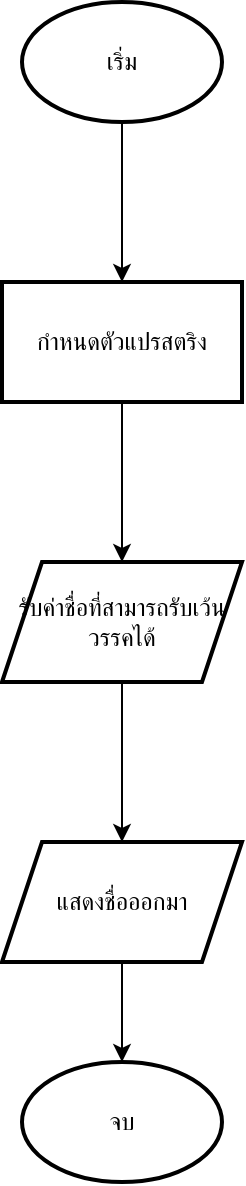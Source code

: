 <mxfile version="25.0.3">
  <diagram name="Page-1" id="0FYbTTbkwX9gBKO7baHr">
    <mxGraphModel dx="965" dy="510" grid="1" gridSize="10" guides="1" tooltips="1" connect="1" arrows="1" fold="1" page="1" pageScale="1" pageWidth="850" pageHeight="1100" math="0" shadow="0">
      <root>
        <mxCell id="0" />
        <mxCell id="1" parent="0" />
        <mxCell id="5yg4pSSyPk2nhdIAN04R-3" value="" style="edgeStyle=orthogonalEdgeStyle;rounded=0;orthogonalLoop=1;jettySize=auto;html=1;" edge="1" parent="1" source="5yg4pSSyPk2nhdIAN04R-1" target="5yg4pSSyPk2nhdIAN04R-2">
          <mxGeometry relative="1" as="geometry" />
        </mxCell>
        <mxCell id="5yg4pSSyPk2nhdIAN04R-1" value="เริ่ม" style="strokeWidth=2;html=1;shape=mxgraph.flowchart.start_1;whiteSpace=wrap;" vertex="1" parent="1">
          <mxGeometry x="360" y="70" width="100" height="60" as="geometry" />
        </mxCell>
        <mxCell id="5yg4pSSyPk2nhdIAN04R-5" value="" style="edgeStyle=orthogonalEdgeStyle;rounded=0;orthogonalLoop=1;jettySize=auto;html=1;" edge="1" parent="1" source="5yg4pSSyPk2nhdIAN04R-2" target="5yg4pSSyPk2nhdIAN04R-4">
          <mxGeometry relative="1" as="geometry" />
        </mxCell>
        <mxCell id="5yg4pSSyPk2nhdIAN04R-2" value="กำหนดตัวแปรสตริง" style="whiteSpace=wrap;html=1;strokeWidth=2;" vertex="1" parent="1">
          <mxGeometry x="350" y="210" width="120" height="60" as="geometry" />
        </mxCell>
        <mxCell id="5yg4pSSyPk2nhdIAN04R-7" value="" style="edgeStyle=orthogonalEdgeStyle;rounded=0;orthogonalLoop=1;jettySize=auto;html=1;" edge="1" parent="1" source="5yg4pSSyPk2nhdIAN04R-4" target="5yg4pSSyPk2nhdIAN04R-6">
          <mxGeometry relative="1" as="geometry" />
        </mxCell>
        <mxCell id="5yg4pSSyPk2nhdIAN04R-4" value="รับค่าชื่อที่สามารถรับเว้นวรรคได้" style="shape=parallelogram;perimeter=parallelogramPerimeter;whiteSpace=wrap;html=1;fixedSize=1;strokeWidth=2;" vertex="1" parent="1">
          <mxGeometry x="350" y="350" width="120" height="60" as="geometry" />
        </mxCell>
        <mxCell id="5yg4pSSyPk2nhdIAN04R-9" value="" style="edgeStyle=orthogonalEdgeStyle;rounded=0;orthogonalLoop=1;jettySize=auto;html=1;" edge="1" parent="1" source="5yg4pSSyPk2nhdIAN04R-6" target="5yg4pSSyPk2nhdIAN04R-8">
          <mxGeometry relative="1" as="geometry" />
        </mxCell>
        <mxCell id="5yg4pSSyPk2nhdIAN04R-6" value="แสดงชื่อออกมา" style="shape=parallelogram;perimeter=parallelogramPerimeter;whiteSpace=wrap;html=1;fixedSize=1;strokeWidth=2;" vertex="1" parent="1">
          <mxGeometry x="350" y="490" width="120" height="60" as="geometry" />
        </mxCell>
        <mxCell id="5yg4pSSyPk2nhdIAN04R-8" value="จบ" style="strokeWidth=2;html=1;shape=mxgraph.flowchart.start_1;whiteSpace=wrap;" vertex="1" parent="1">
          <mxGeometry x="360" y="600" width="100" height="60" as="geometry" />
        </mxCell>
      </root>
    </mxGraphModel>
  </diagram>
</mxfile>
